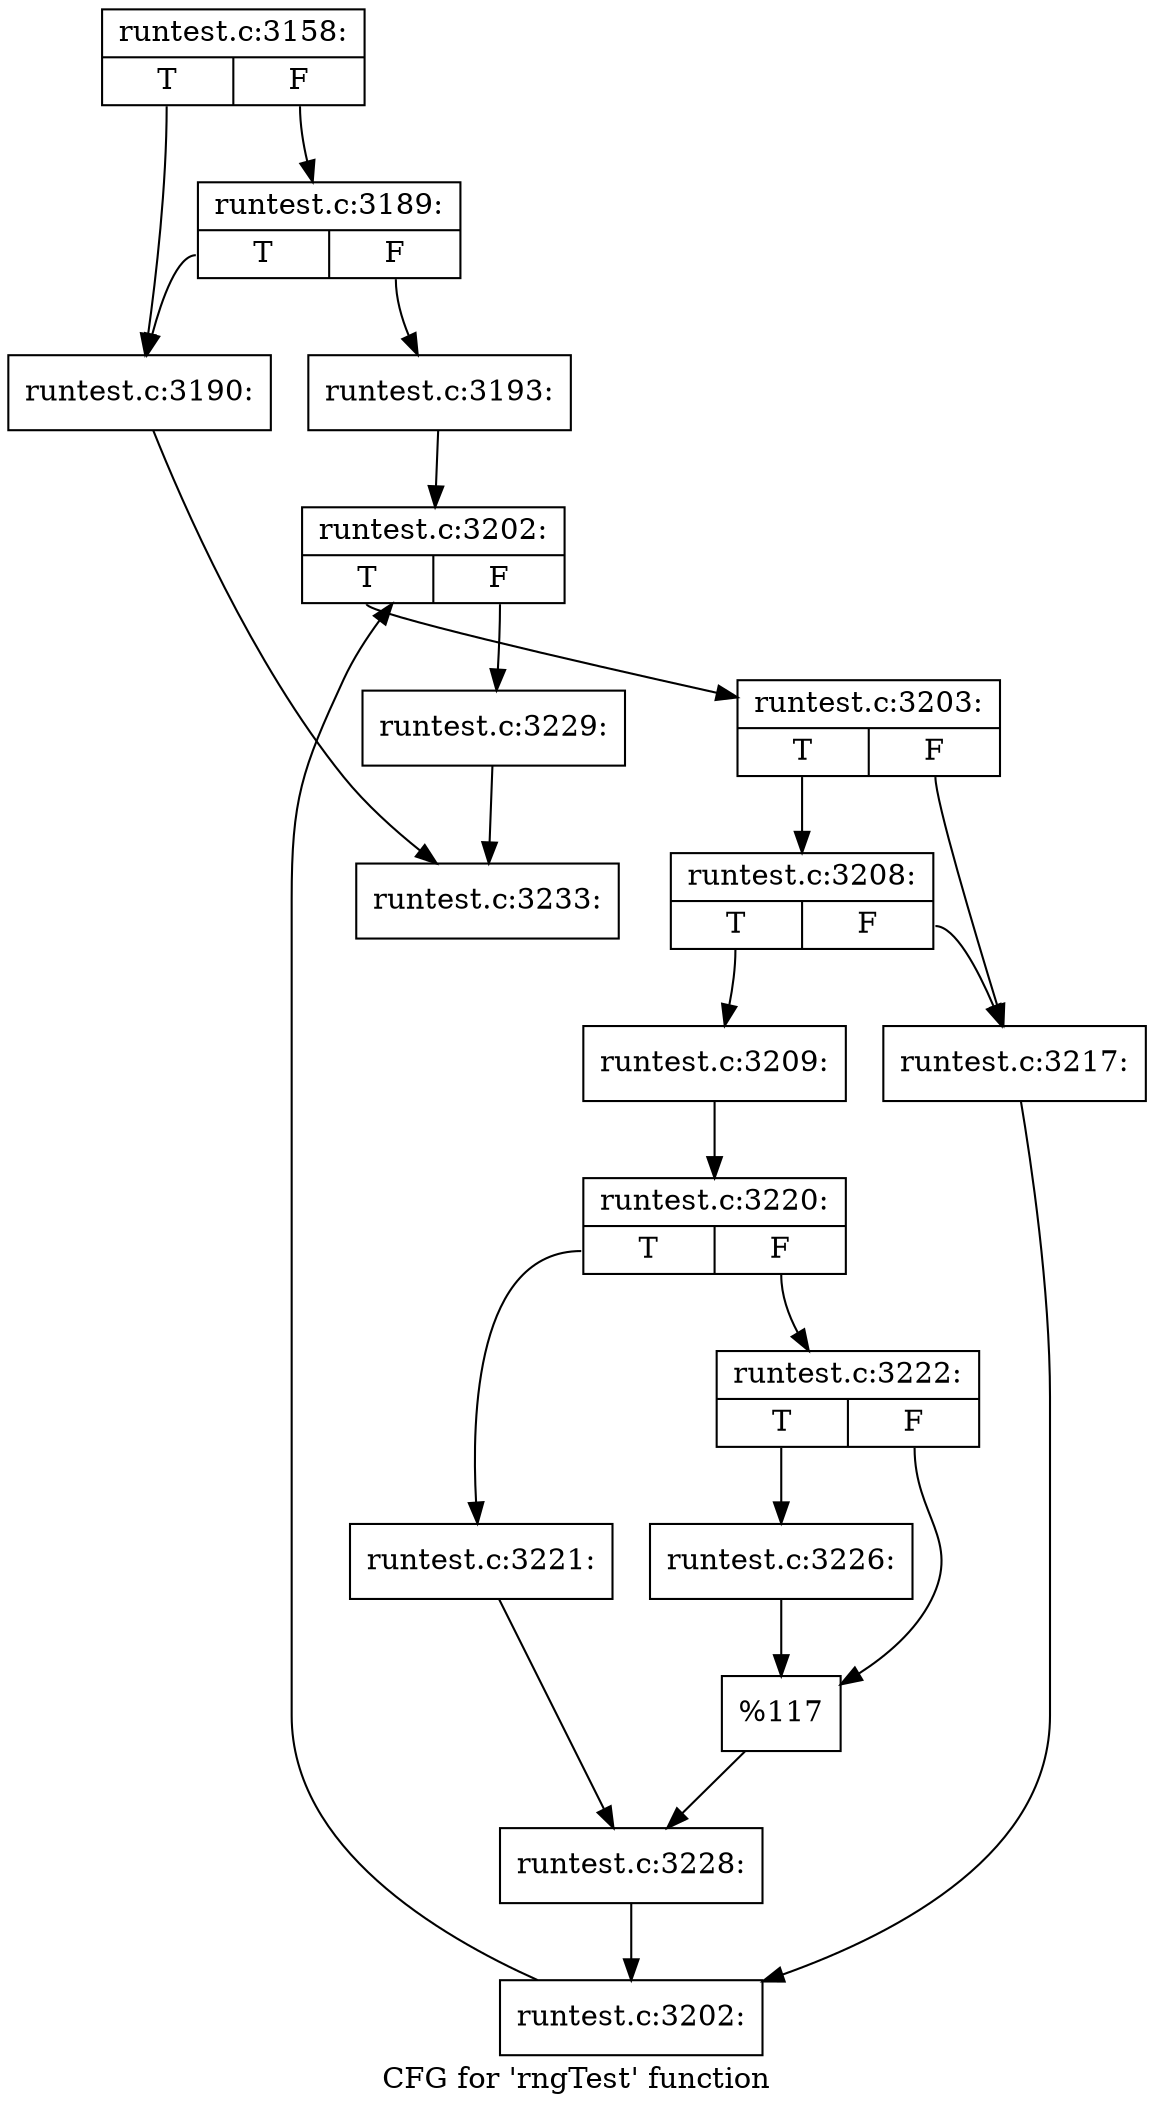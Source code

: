 digraph "CFG for 'rngTest' function" {
	label="CFG for 'rngTest' function";

	Node0x42b7c10 [shape=record,label="{runtest.c:3158:|{<s0>T|<s1>F}}"];
	Node0x42b7c10:s0 -> Node0x41d5890;
	Node0x42b7c10:s1 -> Node0x41d6a10;
	Node0x41d6a10 [shape=record,label="{runtest.c:3189:|{<s0>T|<s1>F}}"];
	Node0x41d6a10:s0 -> Node0x41d5890;
	Node0x41d6a10:s1 -> Node0x41d5bc0;
	Node0x41d5890 [shape=record,label="{runtest.c:3190:}"];
	Node0x41d5890 -> Node0x42ad860;
	Node0x41d5bc0 [shape=record,label="{runtest.c:3193:}"];
	Node0x41d5bc0 -> Node0x41d73b0;
	Node0x41d73b0 [shape=record,label="{runtest.c:3202:|{<s0>T|<s1>F}}"];
	Node0x41d73b0:s0 -> Node0x41d8880;
	Node0x41d73b0:s1 -> Node0x41d7140;
	Node0x41d8880 [shape=record,label="{runtest.c:3203:|{<s0>T|<s1>F}}"];
	Node0x41d8880:s0 -> Node0x41d9750;
	Node0x41d8880:s1 -> Node0x41d9700;
	Node0x41d9750 [shape=record,label="{runtest.c:3208:|{<s0>T|<s1>F}}"];
	Node0x41d9750:s0 -> Node0x41d9660;
	Node0x41d9750:s1 -> Node0x41d9700;
	Node0x41d9660 [shape=record,label="{runtest.c:3209:}"];
	Node0x41d9660 -> Node0x41d96b0;
	Node0x41d9700 [shape=record,label="{runtest.c:3217:}"];
	Node0x41d9700 -> Node0x41d8830;
	Node0x41d96b0 [shape=record,label="{runtest.c:3220:|{<s0>T|<s1>F}}"];
	Node0x41d96b0:s0 -> Node0x41db6a0;
	Node0x41d96b0:s1 -> Node0x41db740;
	Node0x41db6a0 [shape=record,label="{runtest.c:3221:}"];
	Node0x41db6a0 -> Node0x41db6f0;
	Node0x41db740 [shape=record,label="{runtest.c:3222:|{<s0>T|<s1>F}}"];
	Node0x41db740:s0 -> Node0x41dc450;
	Node0x41db740:s1 -> Node0x41dc780;
	Node0x41dc450 [shape=record,label="{runtest.c:3226:}"];
	Node0x41dc450 -> Node0x41dc780;
	Node0x41dc780 [shape=record,label="{%117}"];
	Node0x41dc780 -> Node0x41db6f0;
	Node0x41db6f0 [shape=record,label="{runtest.c:3228:}"];
	Node0x41db6f0 -> Node0x41d8830;
	Node0x41d8830 [shape=record,label="{runtest.c:3202:}"];
	Node0x41d8830 -> Node0x41d73b0;
	Node0x41d7140 [shape=record,label="{runtest.c:3229:}"];
	Node0x41d7140 -> Node0x42ad860;
	Node0x42ad860 [shape=record,label="{runtest.c:3233:}"];
}
